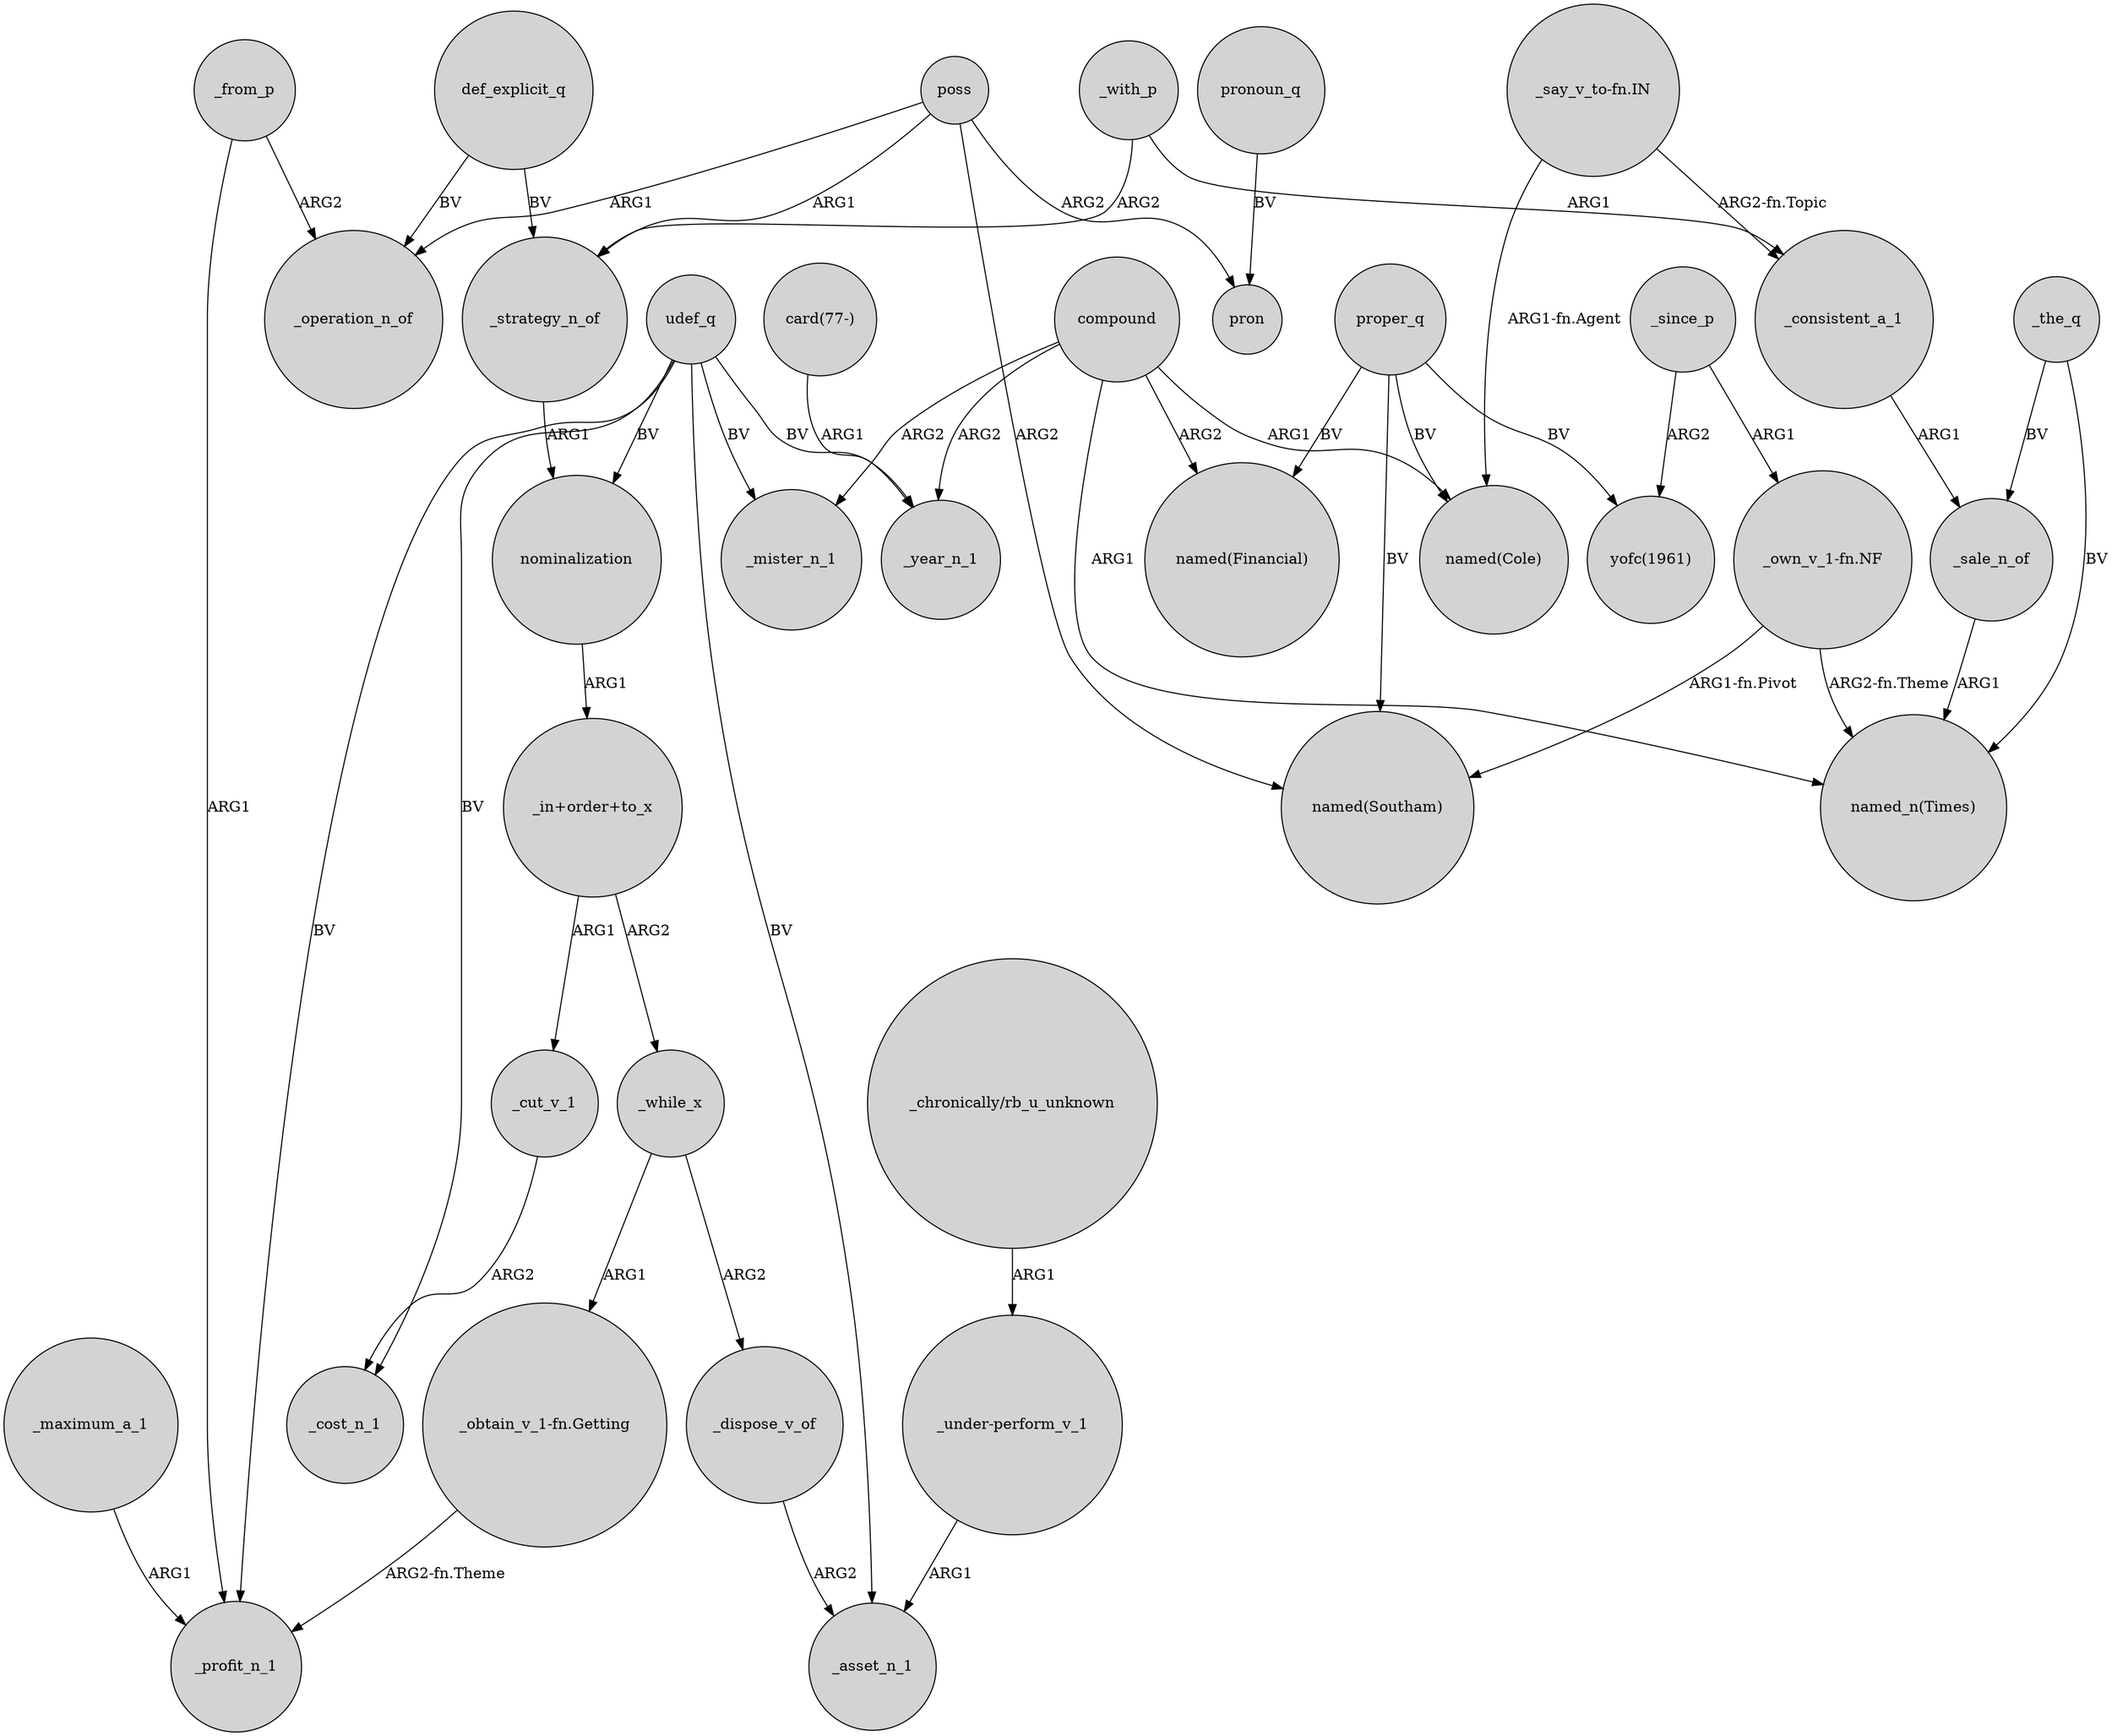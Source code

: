 digraph {
	node [shape=circle style=filled]
	_with_p -> _strategy_n_of [label=ARG2]
	_sale_n_of -> "named_n(Times)" [label=ARG1]
	_with_p -> _consistent_a_1 [label=ARG1]
	"_chronically/rb_u_unknown" -> "_under-perform_v_1" [label=ARG1]
	proper_q -> "named(Southam)" [label=BV]
	_since_p -> "_own_v_1-fn.NF" [label=ARG1]
	poss -> pron [label=ARG2]
	"_own_v_1-fn.NF" -> "named(Southam)" [label="ARG1-fn.Pivot"]
	poss -> _strategy_n_of [label=ARG1]
	poss -> _operation_n_of [label=ARG1]
	_maximum_a_1 -> _profit_n_1 [label=ARG1]
	_while_x -> _dispose_v_of [label=ARG2]
	compound -> "named(Financial)" [label=ARG2]
	proper_q -> "yofc(1961)" [label=BV]
	compound -> _mister_n_1 [label=ARG2]
	"_say_v_to-fn.IN" -> "named(Cole)" [label="ARG1-fn.Agent"]
	"_in+order+to_x" -> _cut_v_1 [label=ARG1]
	"card(77-)" -> _year_n_1 [label=ARG1]
	udef_q -> _mister_n_1 [label=BV]
	"_under-perform_v_1" -> _asset_n_1 [label=ARG1]
	_dispose_v_of -> _asset_n_1 [label=ARG2]
	udef_q -> _cost_n_1 [label=BV]
	"_obtain_v_1-fn.Getting" -> _profit_n_1 [label="ARG2-fn.Theme"]
	"_say_v_to-fn.IN" -> _consistent_a_1 [label="ARG2-fn.Topic"]
	udef_q -> _asset_n_1 [label=BV]
	compound -> "named(Cole)" [label=ARG1]
	_from_p -> _profit_n_1 [label=ARG1]
	"_own_v_1-fn.NF" -> "named_n(Times)" [label="ARG2-fn.Theme"]
	_while_x -> "_obtain_v_1-fn.Getting" [label=ARG1]
	proper_q -> "named(Financial)" [label=BV]
	pronoun_q -> pron [label=BV]
	def_explicit_q -> _operation_n_of [label=BV]
	nominalization -> "_in+order+to_x" [label=ARG1]
	_the_q -> _sale_n_of [label=BV]
	_since_p -> "yofc(1961)" [label=ARG2]
	proper_q -> "named(Cole)" [label=BV]
	"_in+order+to_x" -> _while_x [label=ARG2]
	compound -> "named_n(Times)" [label=ARG1]
	udef_q -> nominalization [label=BV]
	_cut_v_1 -> _cost_n_1 [label=ARG2]
	_consistent_a_1 -> _sale_n_of [label=ARG1]
	_the_q -> "named_n(Times)" [label=BV]
	udef_q -> _year_n_1 [label=BV]
	def_explicit_q -> _strategy_n_of [label=BV]
	_from_p -> _operation_n_of [label=ARG2]
	udef_q -> _profit_n_1 [label=BV]
	_strategy_n_of -> nominalization [label=ARG1]
	poss -> "named(Southam)" [label=ARG2]
	compound -> _year_n_1 [label=ARG2]
}
